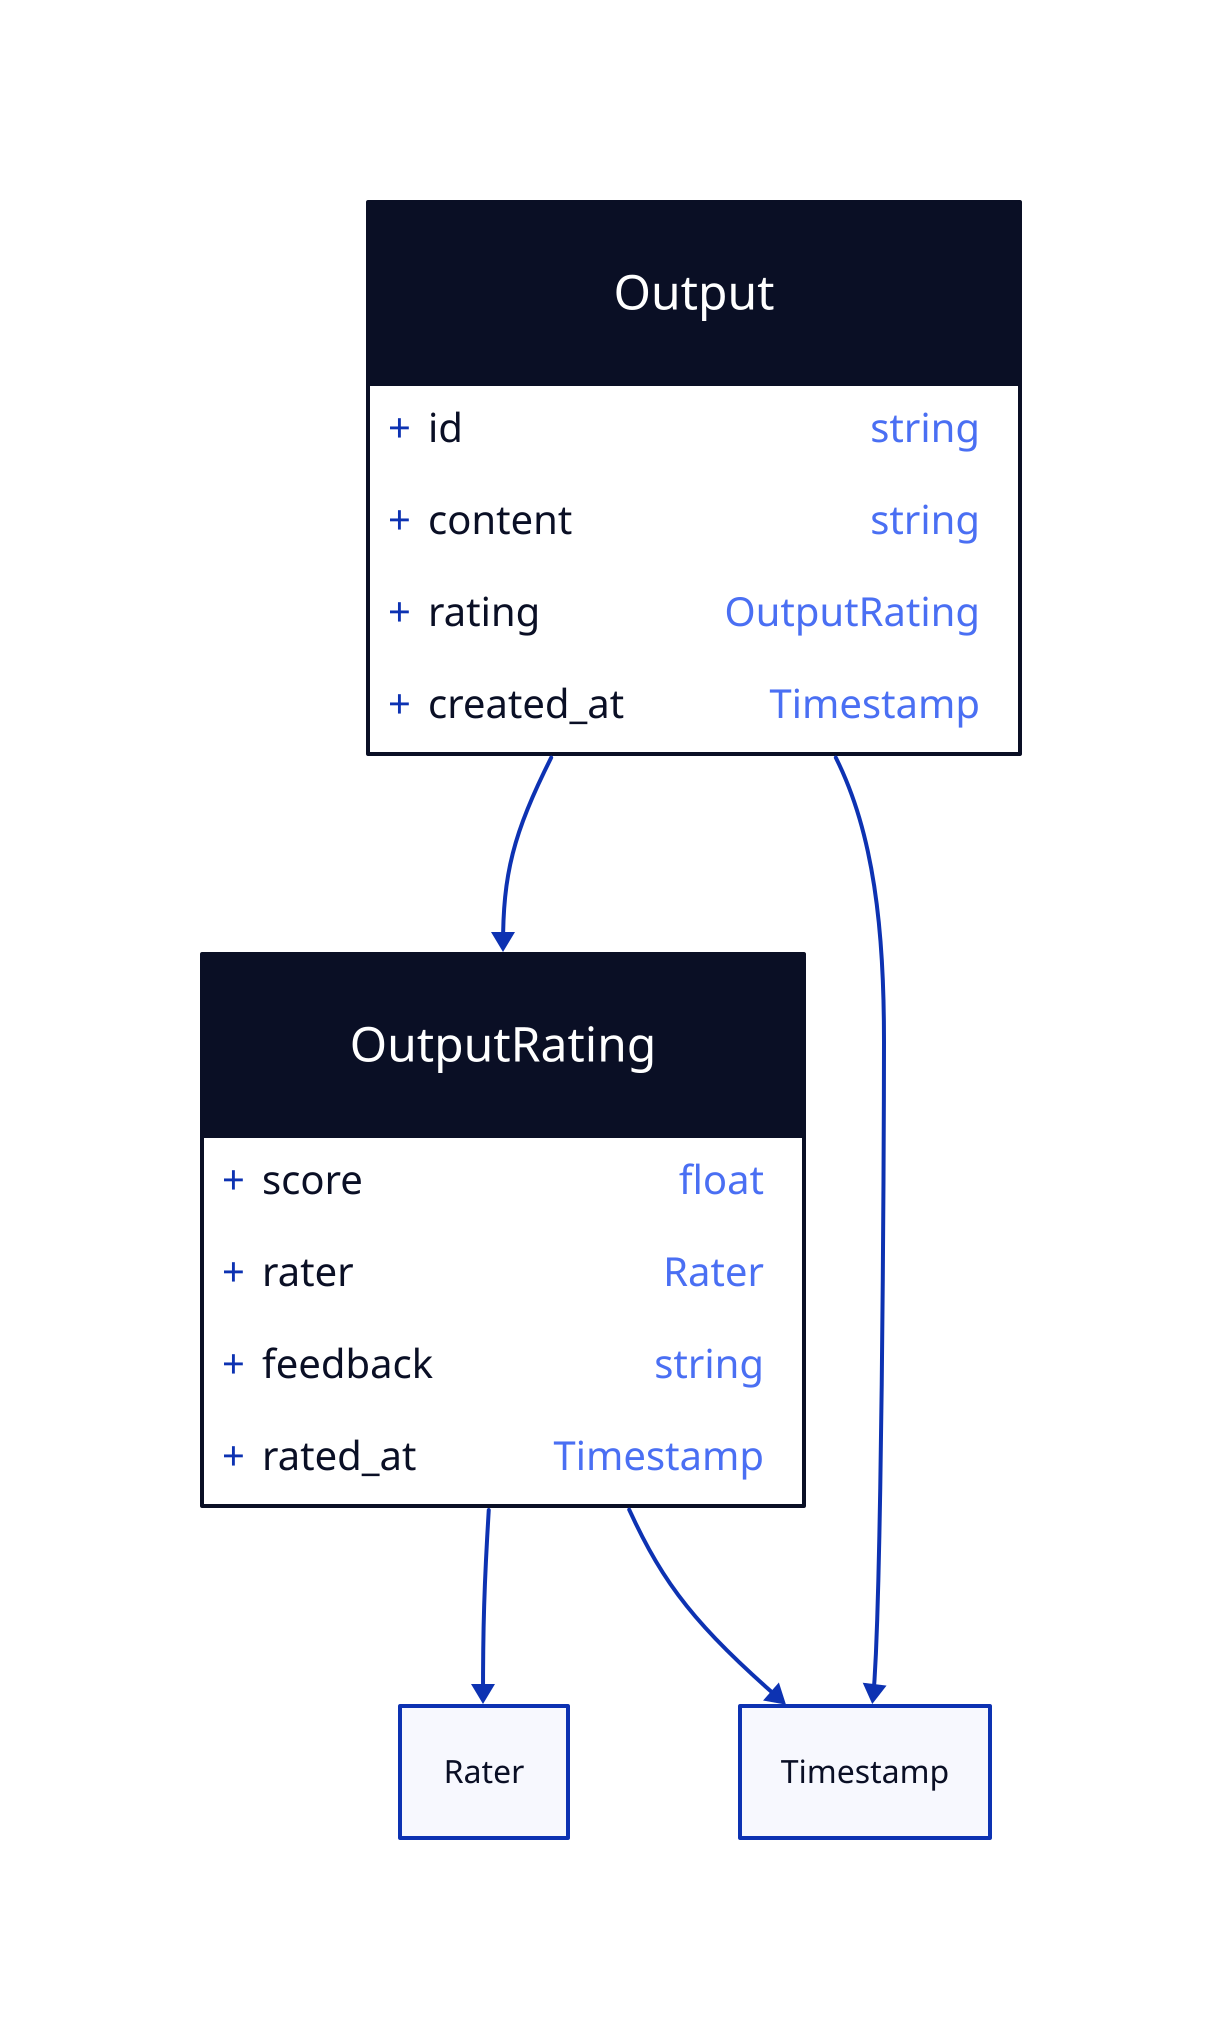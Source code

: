 
# Package - llm.v1

# Class - Output
Output: {
  shape: class
  id: string
  content: string
  rating: OutputRating
  created_at: Timestamp
}
Output -> OutputRating
Output -> Timestamp

# Class - OutputRating
OutputRating: {
  shape: class
  score: float
  rater: Rater
  feedback: string
  rated_at: Timestamp
}
OutputRating -> Rater
OutputRating -> Timestamp



